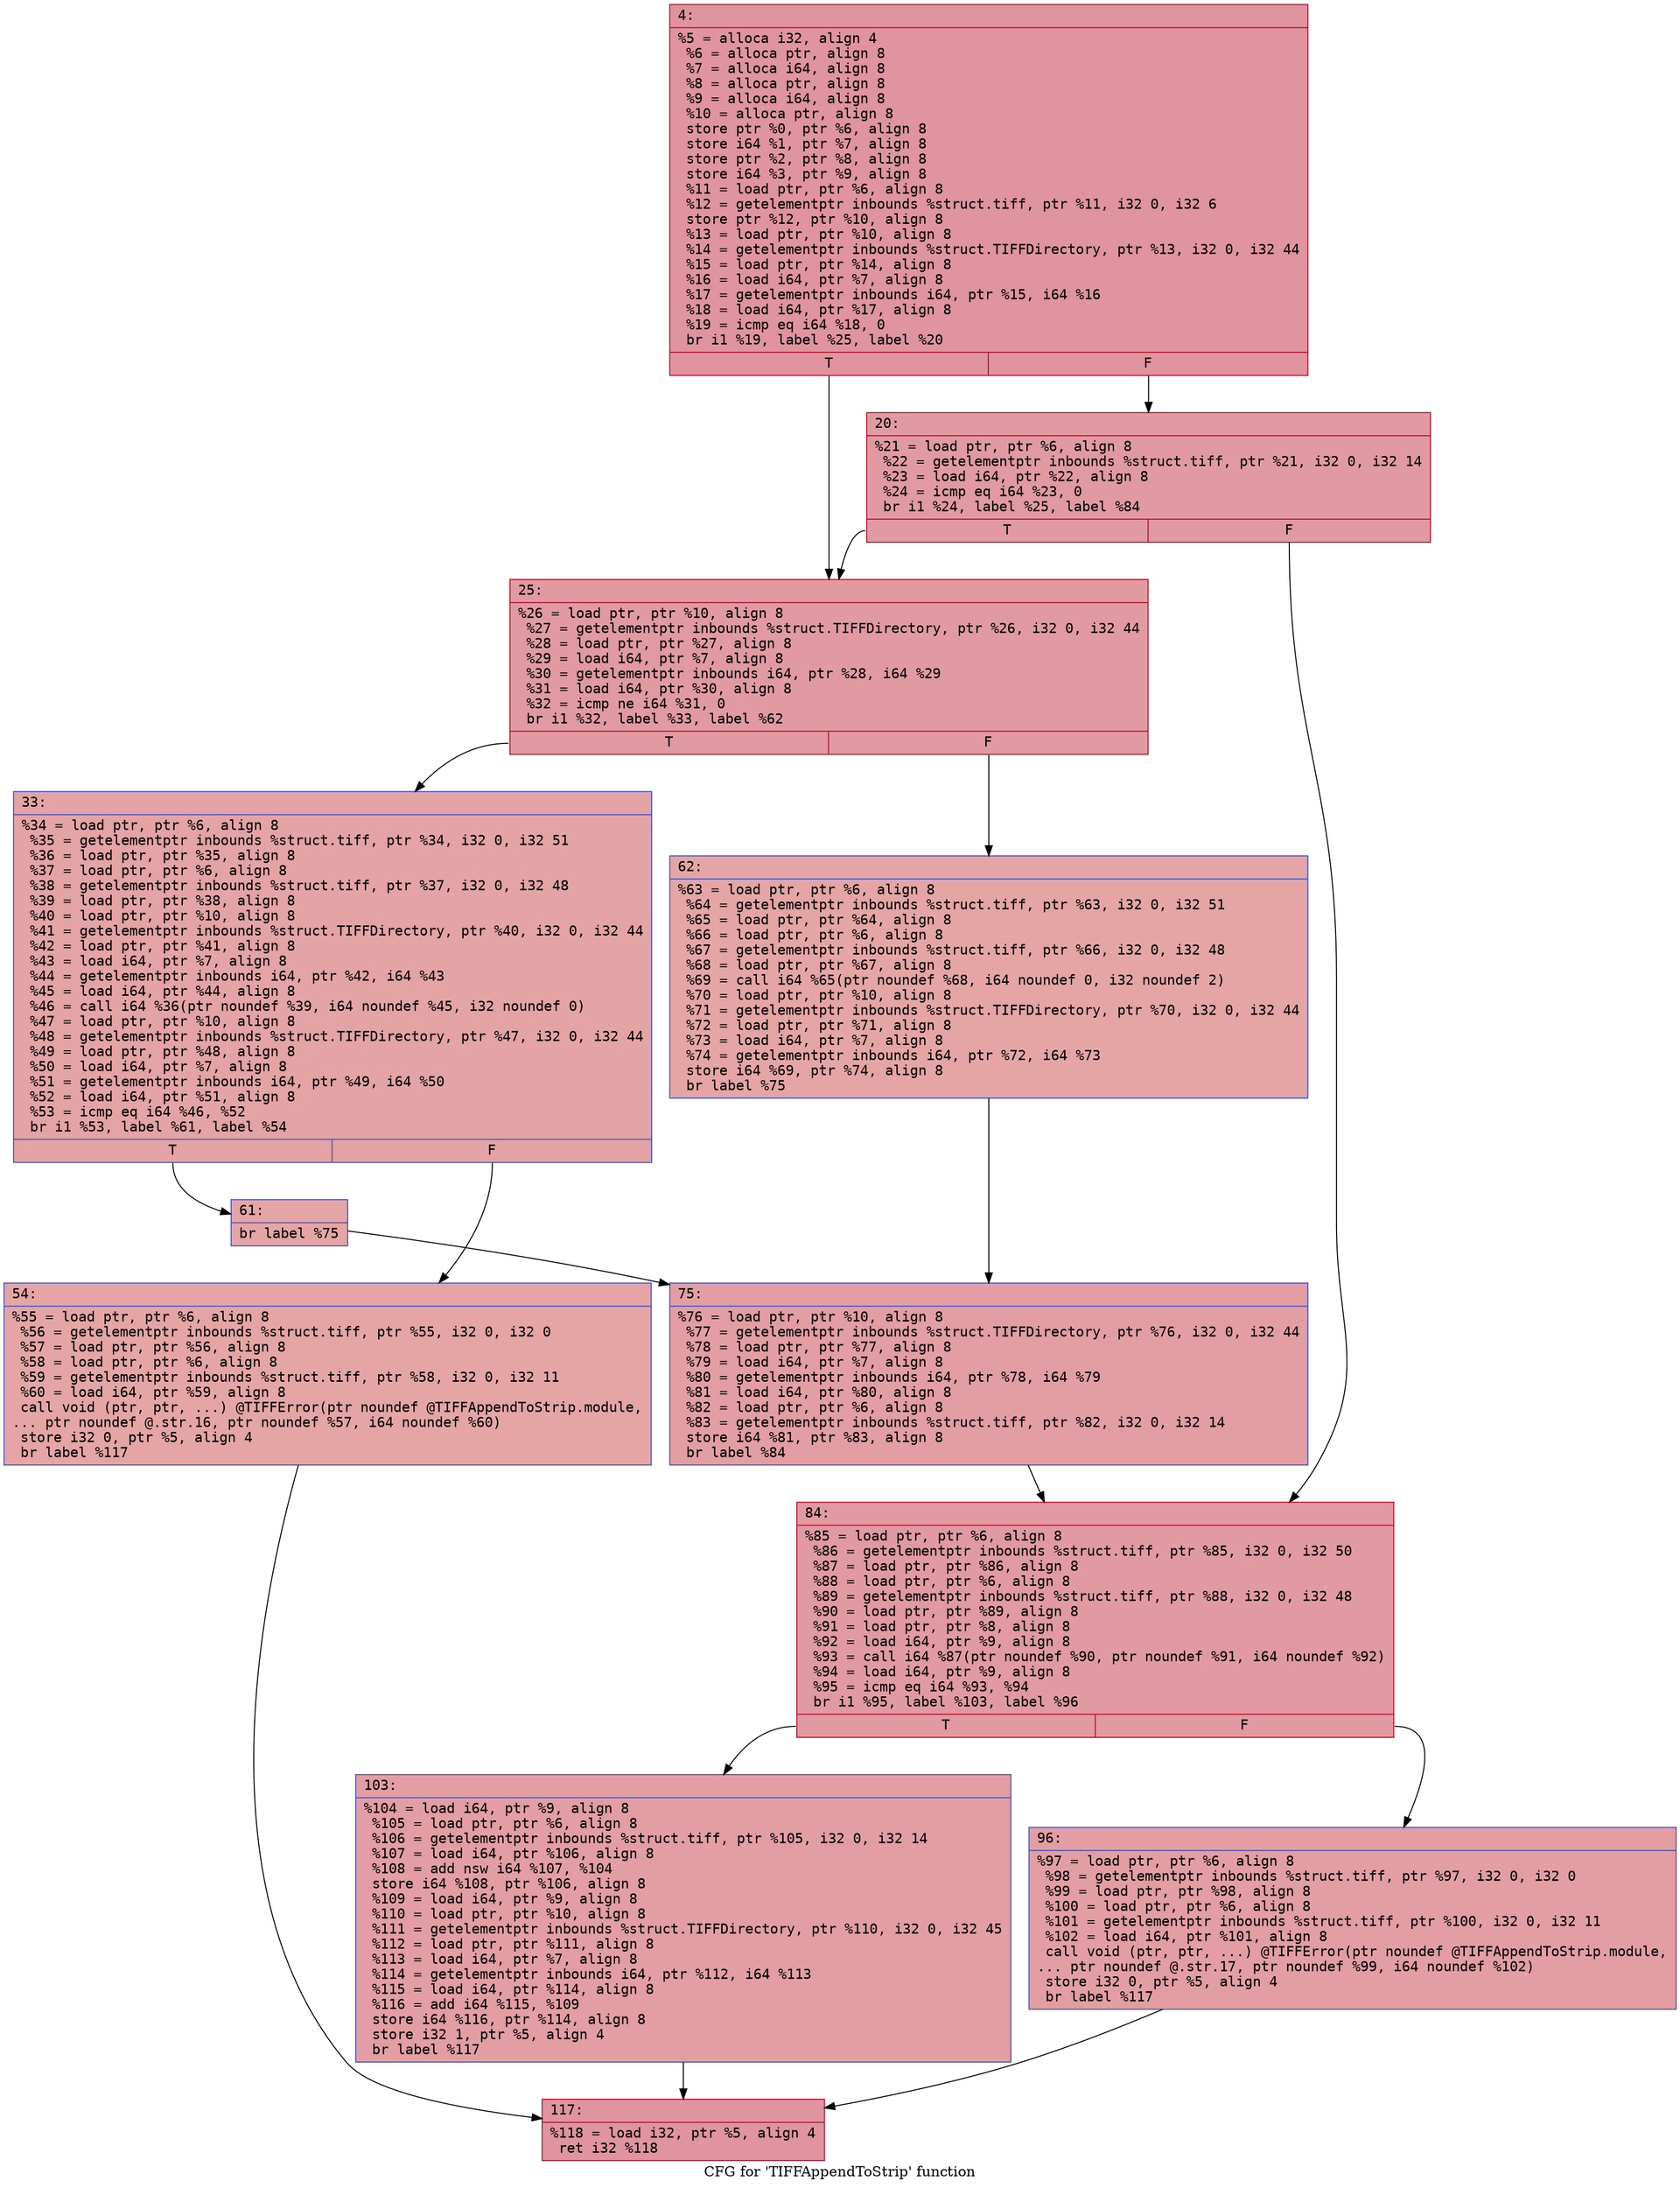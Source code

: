 digraph "CFG for 'TIFFAppendToStrip' function" {
	label="CFG for 'TIFFAppendToStrip' function";

	Node0x6000024380a0 [shape=record,color="#b70d28ff", style=filled, fillcolor="#b70d2870" fontname="Courier",label="{4:\l|  %5 = alloca i32, align 4\l  %6 = alloca ptr, align 8\l  %7 = alloca i64, align 8\l  %8 = alloca ptr, align 8\l  %9 = alloca i64, align 8\l  %10 = alloca ptr, align 8\l  store ptr %0, ptr %6, align 8\l  store i64 %1, ptr %7, align 8\l  store ptr %2, ptr %8, align 8\l  store i64 %3, ptr %9, align 8\l  %11 = load ptr, ptr %6, align 8\l  %12 = getelementptr inbounds %struct.tiff, ptr %11, i32 0, i32 6\l  store ptr %12, ptr %10, align 8\l  %13 = load ptr, ptr %10, align 8\l  %14 = getelementptr inbounds %struct.TIFFDirectory, ptr %13, i32 0, i32 44\l  %15 = load ptr, ptr %14, align 8\l  %16 = load i64, ptr %7, align 8\l  %17 = getelementptr inbounds i64, ptr %15, i64 %16\l  %18 = load i64, ptr %17, align 8\l  %19 = icmp eq i64 %18, 0\l  br i1 %19, label %25, label %20\l|{<s0>T|<s1>F}}"];
	Node0x6000024380a0:s0 -> Node0x600002438140[tooltip="4 -> 25\nProbability 37.50%" ];
	Node0x6000024380a0:s1 -> Node0x6000024380f0[tooltip="4 -> 20\nProbability 62.50%" ];
	Node0x6000024380f0 [shape=record,color="#b70d28ff", style=filled, fillcolor="#bb1b2c70" fontname="Courier",label="{20:\l|  %21 = load ptr, ptr %6, align 8\l  %22 = getelementptr inbounds %struct.tiff, ptr %21, i32 0, i32 14\l  %23 = load i64, ptr %22, align 8\l  %24 = icmp eq i64 %23, 0\l  br i1 %24, label %25, label %84\l|{<s0>T|<s1>F}}"];
	Node0x6000024380f0:s0 -> Node0x600002438140[tooltip="20 -> 25\nProbability 37.50%" ];
	Node0x6000024380f0:s1 -> Node0x600002438320[tooltip="20 -> 84\nProbability 62.50%" ];
	Node0x600002438140 [shape=record,color="#b70d28ff", style=filled, fillcolor="#bb1b2c70" fontname="Courier",label="{25:\l|  %26 = load ptr, ptr %10, align 8\l  %27 = getelementptr inbounds %struct.TIFFDirectory, ptr %26, i32 0, i32 44\l  %28 = load ptr, ptr %27, align 8\l  %29 = load i64, ptr %7, align 8\l  %30 = getelementptr inbounds i64, ptr %28, i64 %29\l  %31 = load i64, ptr %30, align 8\l  %32 = icmp ne i64 %31, 0\l  br i1 %32, label %33, label %62\l|{<s0>T|<s1>F}}"];
	Node0x600002438140:s0 -> Node0x600002438190[tooltip="25 -> 33\nProbability 62.50%" ];
	Node0x600002438140:s1 -> Node0x600002438280[tooltip="25 -> 62\nProbability 37.50%" ];
	Node0x600002438190 [shape=record,color="#3d50c3ff", style=filled, fillcolor="#c32e3170" fontname="Courier",label="{33:\l|  %34 = load ptr, ptr %6, align 8\l  %35 = getelementptr inbounds %struct.tiff, ptr %34, i32 0, i32 51\l  %36 = load ptr, ptr %35, align 8\l  %37 = load ptr, ptr %6, align 8\l  %38 = getelementptr inbounds %struct.tiff, ptr %37, i32 0, i32 48\l  %39 = load ptr, ptr %38, align 8\l  %40 = load ptr, ptr %10, align 8\l  %41 = getelementptr inbounds %struct.TIFFDirectory, ptr %40, i32 0, i32 44\l  %42 = load ptr, ptr %41, align 8\l  %43 = load i64, ptr %7, align 8\l  %44 = getelementptr inbounds i64, ptr %42, i64 %43\l  %45 = load i64, ptr %44, align 8\l  %46 = call i64 %36(ptr noundef %39, i64 noundef %45, i32 noundef 0)\l  %47 = load ptr, ptr %10, align 8\l  %48 = getelementptr inbounds %struct.TIFFDirectory, ptr %47, i32 0, i32 44\l  %49 = load ptr, ptr %48, align 8\l  %50 = load i64, ptr %7, align 8\l  %51 = getelementptr inbounds i64, ptr %49, i64 %50\l  %52 = load i64, ptr %51, align 8\l  %53 = icmp eq i64 %46, %52\l  br i1 %53, label %61, label %54\l|{<s0>T|<s1>F}}"];
	Node0x600002438190:s0 -> Node0x600002438230[tooltip="33 -> 61\nProbability 50.00%" ];
	Node0x600002438190:s1 -> Node0x6000024381e0[tooltip="33 -> 54\nProbability 50.00%" ];
	Node0x6000024381e0 [shape=record,color="#3d50c3ff", style=filled, fillcolor="#c5333470" fontname="Courier",label="{54:\l|  %55 = load ptr, ptr %6, align 8\l  %56 = getelementptr inbounds %struct.tiff, ptr %55, i32 0, i32 0\l  %57 = load ptr, ptr %56, align 8\l  %58 = load ptr, ptr %6, align 8\l  %59 = getelementptr inbounds %struct.tiff, ptr %58, i32 0, i32 11\l  %60 = load i64, ptr %59, align 8\l  call void (ptr, ptr, ...) @TIFFError(ptr noundef @TIFFAppendToStrip.module,\l... ptr noundef @.str.16, ptr noundef %57, i64 noundef %60)\l  store i32 0, ptr %5, align 4\l  br label %117\l}"];
	Node0x6000024381e0 -> Node0x600002438410[tooltip="54 -> 117\nProbability 100.00%" ];
	Node0x600002438230 [shape=record,color="#3d50c3ff", style=filled, fillcolor="#c5333470" fontname="Courier",label="{61:\l|  br label %75\l}"];
	Node0x600002438230 -> Node0x6000024382d0[tooltip="61 -> 75\nProbability 100.00%" ];
	Node0x600002438280 [shape=record,color="#3d50c3ff", style=filled, fillcolor="#c5333470" fontname="Courier",label="{62:\l|  %63 = load ptr, ptr %6, align 8\l  %64 = getelementptr inbounds %struct.tiff, ptr %63, i32 0, i32 51\l  %65 = load ptr, ptr %64, align 8\l  %66 = load ptr, ptr %6, align 8\l  %67 = getelementptr inbounds %struct.tiff, ptr %66, i32 0, i32 48\l  %68 = load ptr, ptr %67, align 8\l  %69 = call i64 %65(ptr noundef %68, i64 noundef 0, i32 noundef 2)\l  %70 = load ptr, ptr %10, align 8\l  %71 = getelementptr inbounds %struct.TIFFDirectory, ptr %70, i32 0, i32 44\l  %72 = load ptr, ptr %71, align 8\l  %73 = load i64, ptr %7, align 8\l  %74 = getelementptr inbounds i64, ptr %72, i64 %73\l  store i64 %69, ptr %74, align 8\l  br label %75\l}"];
	Node0x600002438280 -> Node0x6000024382d0[tooltip="62 -> 75\nProbability 100.00%" ];
	Node0x6000024382d0 [shape=record,color="#3d50c3ff", style=filled, fillcolor="#be242e70" fontname="Courier",label="{75:\l|  %76 = load ptr, ptr %10, align 8\l  %77 = getelementptr inbounds %struct.TIFFDirectory, ptr %76, i32 0, i32 44\l  %78 = load ptr, ptr %77, align 8\l  %79 = load i64, ptr %7, align 8\l  %80 = getelementptr inbounds i64, ptr %78, i64 %79\l  %81 = load i64, ptr %80, align 8\l  %82 = load ptr, ptr %6, align 8\l  %83 = getelementptr inbounds %struct.tiff, ptr %82, i32 0, i32 14\l  store i64 %81, ptr %83, align 8\l  br label %84\l}"];
	Node0x6000024382d0 -> Node0x600002438320[tooltip="75 -> 84\nProbability 100.00%" ];
	Node0x600002438320 [shape=record,color="#b70d28ff", style=filled, fillcolor="#bb1b2c70" fontname="Courier",label="{84:\l|  %85 = load ptr, ptr %6, align 8\l  %86 = getelementptr inbounds %struct.tiff, ptr %85, i32 0, i32 50\l  %87 = load ptr, ptr %86, align 8\l  %88 = load ptr, ptr %6, align 8\l  %89 = getelementptr inbounds %struct.tiff, ptr %88, i32 0, i32 48\l  %90 = load ptr, ptr %89, align 8\l  %91 = load ptr, ptr %8, align 8\l  %92 = load i64, ptr %9, align 8\l  %93 = call i64 %87(ptr noundef %90, ptr noundef %91, i64 noundef %92)\l  %94 = load i64, ptr %9, align 8\l  %95 = icmp eq i64 %93, %94\l  br i1 %95, label %103, label %96\l|{<s0>T|<s1>F}}"];
	Node0x600002438320:s0 -> Node0x6000024383c0[tooltip="84 -> 103\nProbability 50.00%" ];
	Node0x600002438320:s1 -> Node0x600002438370[tooltip="84 -> 96\nProbability 50.00%" ];
	Node0x600002438370 [shape=record,color="#3d50c3ff", style=filled, fillcolor="#be242e70" fontname="Courier",label="{96:\l|  %97 = load ptr, ptr %6, align 8\l  %98 = getelementptr inbounds %struct.tiff, ptr %97, i32 0, i32 0\l  %99 = load ptr, ptr %98, align 8\l  %100 = load ptr, ptr %6, align 8\l  %101 = getelementptr inbounds %struct.tiff, ptr %100, i32 0, i32 11\l  %102 = load i64, ptr %101, align 8\l  call void (ptr, ptr, ...) @TIFFError(ptr noundef @TIFFAppendToStrip.module,\l... ptr noundef @.str.17, ptr noundef %99, i64 noundef %102)\l  store i32 0, ptr %5, align 4\l  br label %117\l}"];
	Node0x600002438370 -> Node0x600002438410[tooltip="96 -> 117\nProbability 100.00%" ];
	Node0x6000024383c0 [shape=record,color="#3d50c3ff", style=filled, fillcolor="#be242e70" fontname="Courier",label="{103:\l|  %104 = load i64, ptr %9, align 8\l  %105 = load ptr, ptr %6, align 8\l  %106 = getelementptr inbounds %struct.tiff, ptr %105, i32 0, i32 14\l  %107 = load i64, ptr %106, align 8\l  %108 = add nsw i64 %107, %104\l  store i64 %108, ptr %106, align 8\l  %109 = load i64, ptr %9, align 8\l  %110 = load ptr, ptr %10, align 8\l  %111 = getelementptr inbounds %struct.TIFFDirectory, ptr %110, i32 0, i32 45\l  %112 = load ptr, ptr %111, align 8\l  %113 = load i64, ptr %7, align 8\l  %114 = getelementptr inbounds i64, ptr %112, i64 %113\l  %115 = load i64, ptr %114, align 8\l  %116 = add i64 %115, %109\l  store i64 %116, ptr %114, align 8\l  store i32 1, ptr %5, align 4\l  br label %117\l}"];
	Node0x6000024383c0 -> Node0x600002438410[tooltip="103 -> 117\nProbability 100.00%" ];
	Node0x600002438410 [shape=record,color="#b70d28ff", style=filled, fillcolor="#b70d2870" fontname="Courier",label="{117:\l|  %118 = load i32, ptr %5, align 4\l  ret i32 %118\l}"];
}
